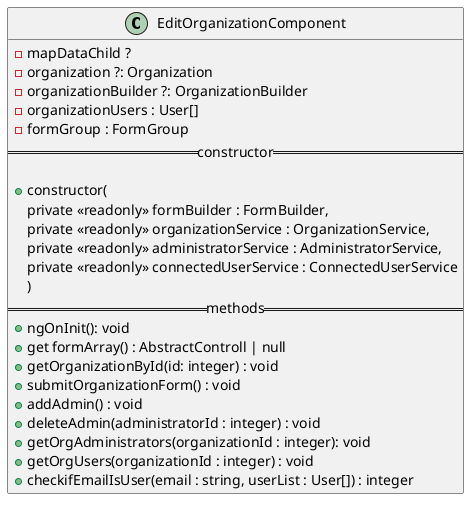 @startuml EditOrganizationComponent diagram
class EditOrganizationComponent {
  - mapDataChild ?
  - organization ?: Organization
  - organizationBuilder ?: OrganizationBuilder
  - organizationUsers : User[]
  - formGroup : FormGroup
  == constructor ==

  + constructor(
    private <<readonly>> formBuilder : FormBuilder,
    private <<readonly>> organizationService : OrganizationService,
    private <<readonly>> administratorService : AdministratorService,
    private <<readonly>> connectedUserService : ConnectedUserService
    )
  == methods ==
  + ngOnInit(): void
  + get formArray() : AbstractControll | null
  + getOrganizationById(id: integer) : void
  + submitOrganizationForm() : void
  + addAdmin() : void
  + deleteAdmin(administratorId : integer) : void
  + getOrgAdministrators(organizationId : integer): void
  + getOrgUsers(organizationId : integer) : void
  + checkifEmailIsUser(email : string, userList : User[]) : integer
}
@enduml
